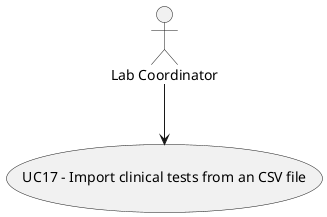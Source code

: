 @startuml
'https://plantuml.com/use-case-diagram

:Lab Coordinator: as LC

LC -down-> (UC17 - Import clinical tests from an CSV file)

@enduml